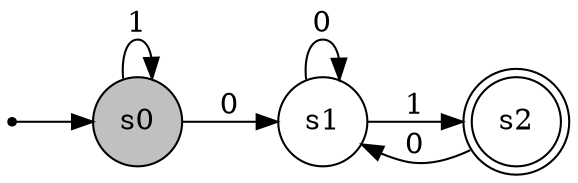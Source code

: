 // AF
digraph {
	node [shape=circle]
	edge [color=black]
	rankdir=LR size="8,5"
	ponto [label=ponto shape=point]
	s0 [label=s0 fillcolor=grey shape=circle style=filled]
	ponto -> s0 [shape=circle]
	s2 [label=s2 shape=doublecircle]
	s0 [label=s0]
	s0 [label=s0]
	s0 -> s0 [label=1]
	s0 [label=s0]
	s1 [label=s1]
	s0 -> s1 [label=0]
	s1 [label=s1]
	s1 [label=s1]
	s1 -> s1 [label=0]
	s1 [label=s1]
	s2 [label=s2]
	s1 -> s2 [label=1]
	s2 [label=s2]
	s1 [label=s1]
	s2 -> s1 [label=0]
	s0 [label=s0 fillcolor=white style=filled]
	s0 [label=s0 fillcolor=grey style=filled]
	s0 [label=s0 fillcolor=white style=filled]
	s0 [label=s0 fillcolor=grey style=filled]
}
